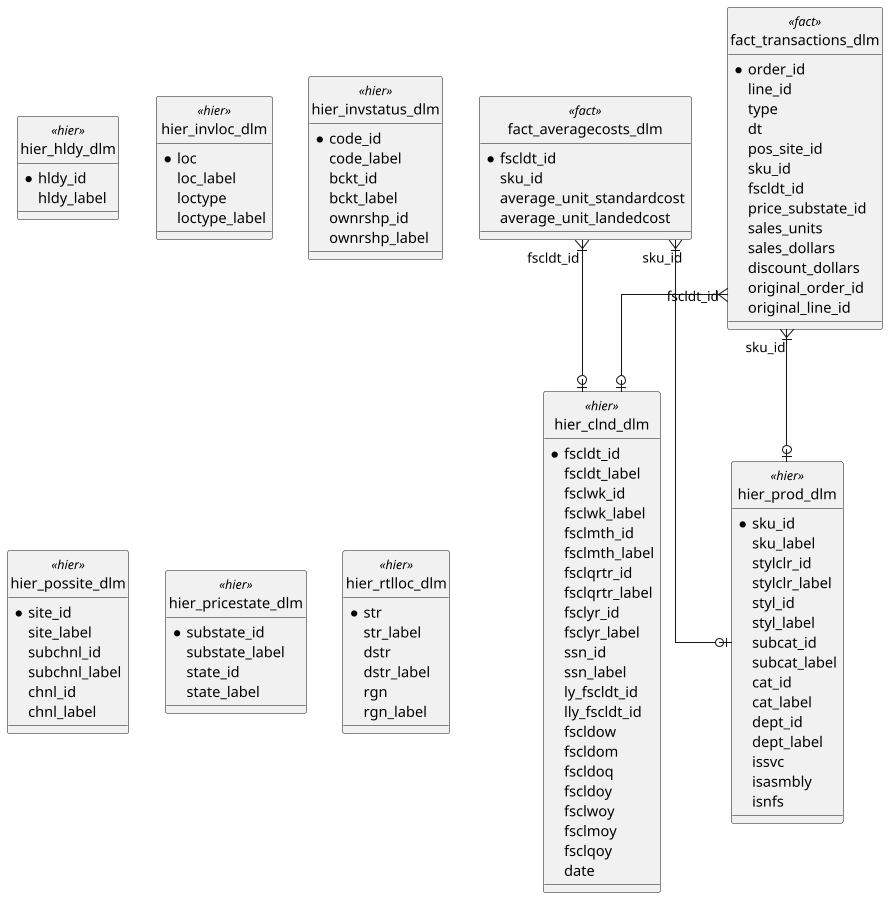 @startuml
hide circle
top to bottom direction
skinparam dpi 100
skinparam defaultTextAlignment left
skinparam linetype ortho
skinparam shadowing false
skinparam entity {
BackgroundColor<<Fact>> #FDF6E3
BackgroundColor<<Hier>> #E6F7FF
}

entity "fact_averagecosts_dlm" <<fact>> {
    * fscldt_id
		sku_id
		average_unit_standardcost
		average_unit_landedcost
}
entity "fact_transactions_dlm" <<fact>> {
    * order_id
		line_id
		type
		dt
		pos_site_id
		sku_id
		fscldt_id
		price_substate_id
		sales_units
		sales_dollars
		discount_dollars
		original_order_id
		original_line_id
}
entity "hier_clnd_dlm" <<hier>> {
    * fscldt_id
		fscldt_label
		fsclwk_id
		fsclwk_label
		fsclmth_id
		fsclmth_label
		fsclqrtr_id
		fsclqrtr_label
		fsclyr_id
		fsclyr_label
		ssn_id
		ssn_label
		ly_fscldt_id
		lly_fscldt_id
		fscldow
		fscldom
		fscldoq
		fscldoy
		fsclwoy
		fsclmoy
		fsclqoy
		date
}
entity "hier_hldy_dlm" <<hier>> {
    * hldy_id
		hldy_label
}
entity "hier_invloc_dlm" <<hier>> {
    * loc
		loc_label
		loctype
		loctype_label
}
entity "hier_invstatus_dlm" <<hier>> {
    * code_id
		code_label
		bckt_id
		bckt_label
		ownrshp_id
		ownrshp_label
}
entity "hier_possite_dlm" <<hier>> {
    * site_id
		site_label
		subchnl_id
		subchnl_label
		chnl_id
		chnl_label
}
entity "hier_pricestate_dlm" <<hier>> {
    * substate_id
		substate_label
		state_id
		state_label
}
entity "hier_prod_dlm" <<hier>> {
    * sku_id
		sku_label
		stylclr_id
		stylclr_label
		styl_id
		styl_label
		subcat_id
		subcat_label
		cat_id
		cat_label
		dept_id
		dept_label
		issvc
		isasmbly
		isnfs
}
entity "hier_rtlloc_dlm" <<hier>> {
    * str
		str_label
		dstr
		dstr_label
		rgn
		rgn_label
}

fact_averagecosts_dlm "fscldt_id" }|--o| hier_clnd_dlm
fact_averagecosts_dlm "sku_id" }|--o| hier_prod_dlm

fact_transactions_dlm "sku_id" }|--o| hier_prod_dlm
fact_transactions_dlm "fscldt_id" }|--o| hier_clnd_dlm


@enduml